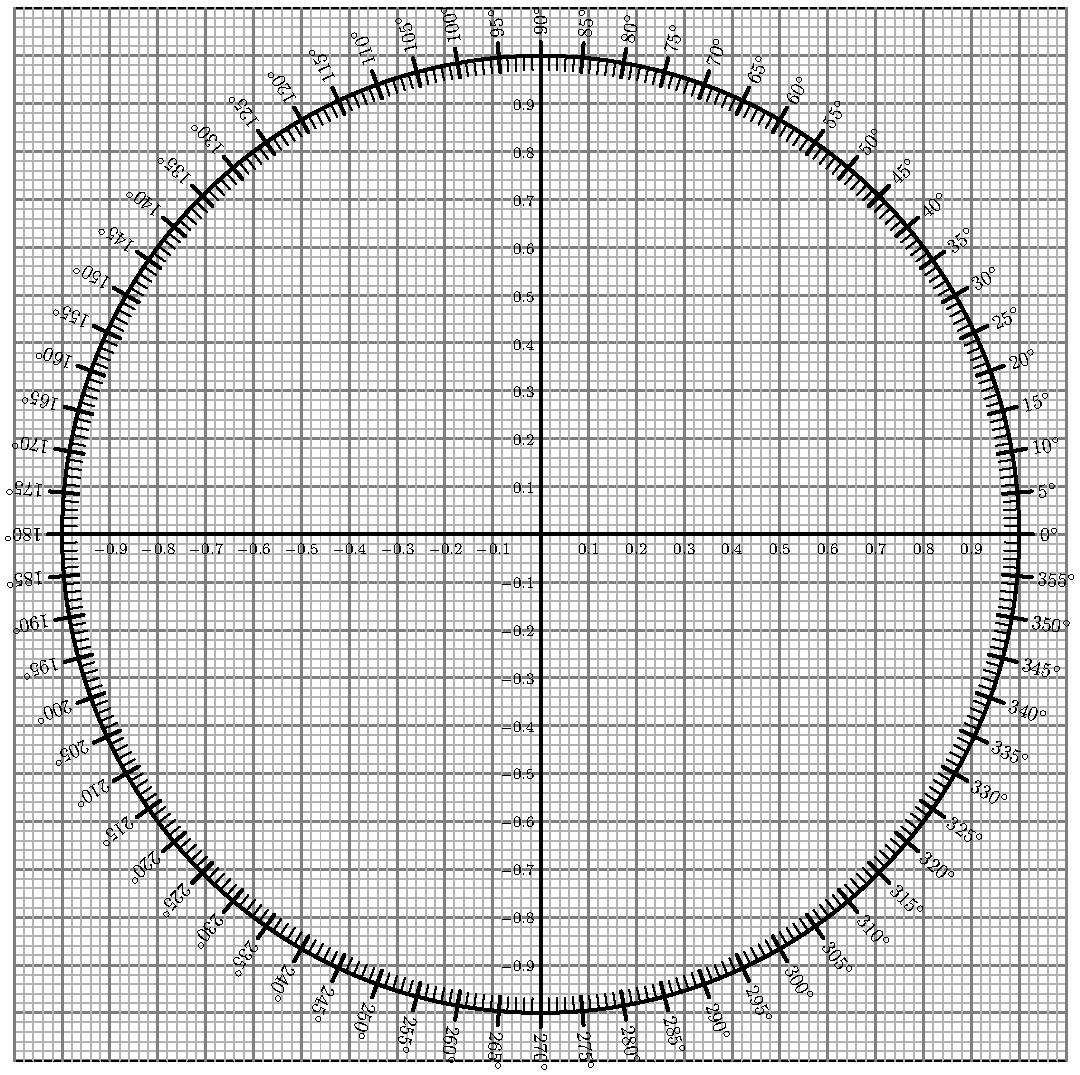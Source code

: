 import graph;

defaultpen(fontsize(10));
pen thick_p = linewidth(1.5);
pen axis_p = black+fontsize(8);
pen grid_major_p = gray(0.5)+linewidth(1.0);
pen grid_minor_p = gray(0.7)+linewidth(0.5);
pen circle_p = thick_p+black;
pen radial_p = black;
pen radial_accent_p = linewidth(1.5)+radial_p;
pen degree_p = black;

real tick_major = 0.1;
real tick_minor = 0.02;
real tick_low = 0.97;
real tick_high = 1.03;
int tick_every = 5;

// letter paper with 0.5" margins:
real width = 8.5 inches - 2*0.5 inches; 
real height = 11 inches - 2*0.5 inches;
size(width, height);

scale(true, true);
xlimits(-1.1,1.1);
ylimits(-1.1,1.1);

real axis_extend = 1.0;
real xmin = -axis_extend;
real xmax = axis_extend;
real ymin = -axis_extend;
real ymax = axis_extend;

real dummy(real x) { return 1.001*x; }
draw(graph(dummy,-1.0,1.0),invisible);
pen thin=linewidth(0.5*linewidth());
xaxis("",axis=LeftRight,axis_p,xmin=-1.1,xmax=1.1,Ticks(format="%",beginlabel=false,endlabel=false,Step=tick_major,step=tick_minor,begin=true,end=true,extend=true,pTick=grid_major_p,ptick=grid_minor_p),above=false);
yaxis("",axis=LeftRight,axis_p,ymin=-1.1,ymax=1.1,Ticks(format="%",beginlabel=false,endlabel=false,Step=tick_major,step=tick_minor,begin=true,end=true,extend=true,pTick=grid_major_p,ptick=grid_minor_p),above=false);
xaxis("",axis=YZero,axis_p,xmin=xmin,xmax=xmax,LeftTicks(beginlabel=false,endlabel=false,Step=tick_major,step=tick_minor,begin=false,end=false,NoZero,extend=false,pTick=axis_p,ptick=grid_minor_p),above=false);
yaxis("",axis=XZero,axis_p,ymin=ymin,ymax=ymax,RightTicks(beginlabel=false,endlabel=false,Step=tick_major,step=tick_minor,begin=false,end=false,NoZero,extend=false,pTick=axis_p,ptick=grid_minor_p),above=false);
draw((-1,0)--(1,0),axis_p+thick_p);
draw((0,-1)--(0,1),axis_p+thick_p);

path unitsquare = (-1,-1)--(-1,1)--(1,1)--(1,-1)--cycle;
//filldraw(Circle((0,0),1)^^(scale(1.1)*unitsquare),evenodd+white,white); // mask the grid outside the circle
for(int angle = 1; angle < 360; ++angle) {
  if (angle % tick_every == 0) continue;
  draw(tick_low*dir(angle)--dir(angle),radial_p);
}
string angle_label;
for(int angle = 0; angle < 360; angle+=tick_every) {
  draw(0.97*dir(angle)--tick_high*dir(angle),radial_accent_p);
  angle_label = "$"+format("%d",angle)+"^{\circ}$";
  //angle_label = "$"+format("%d",angle)+"^{\circ}\ ("+format("%#1.3f",Cos(angle))+","+format("%#1.3f",Sin(angle))+")$"; // for cheat sheet
  label(rotate(angle)*Label(angle_label),tick_high*dir(angle),dir(angle),degree_p);
}
draw(Circle((0,0),1),circle_p);




